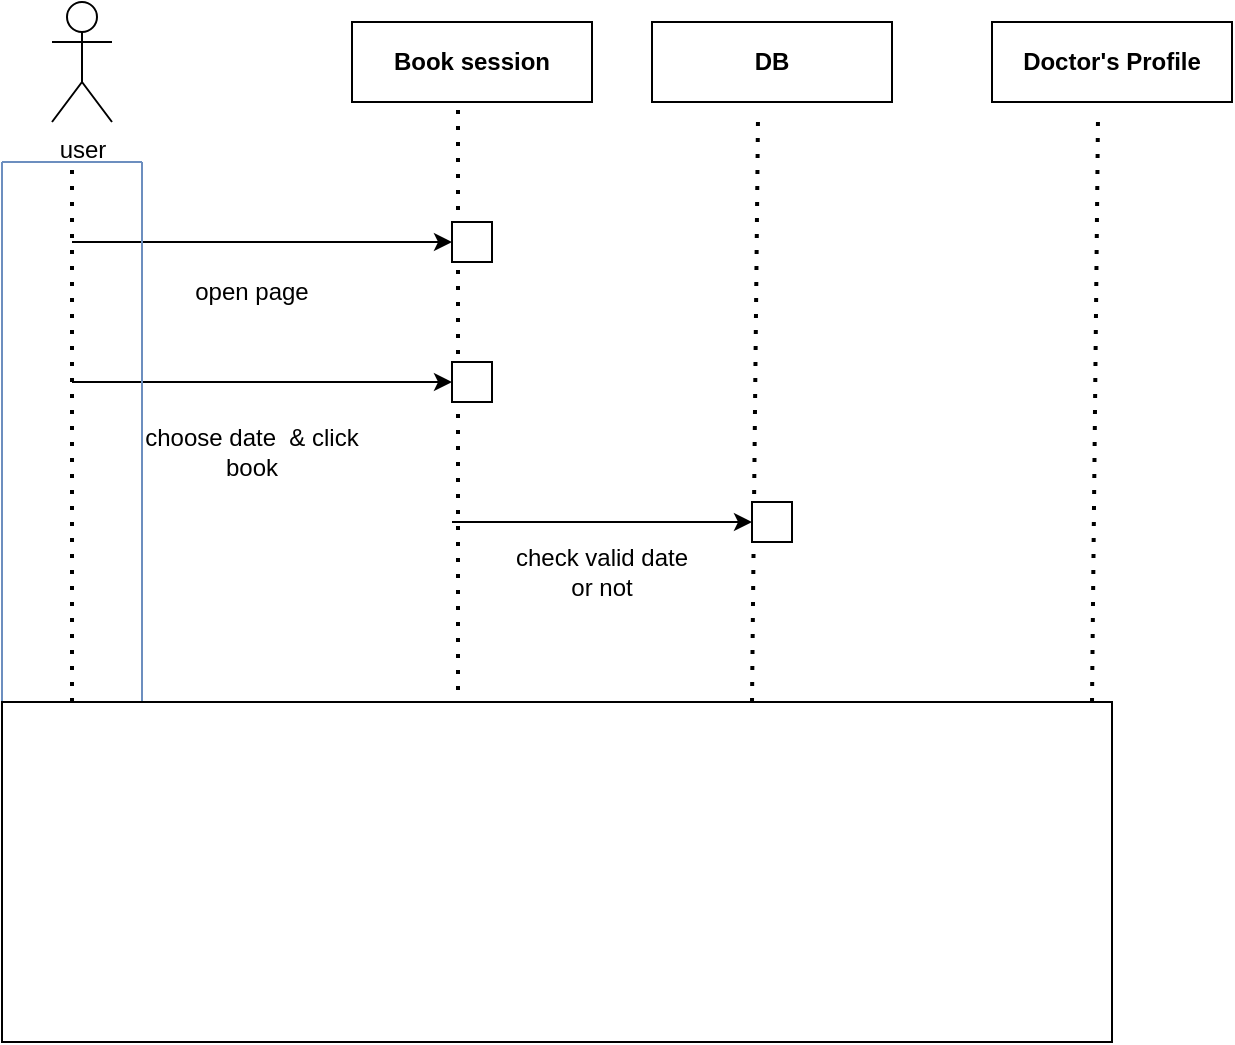 <mxfile version="22.0.8" type="github">
  <diagram name="Page-1" id="dAogdC-JHbOioMyGgXGz">
    <mxGraphModel dx="832" dy="477" grid="1" gridSize="10" guides="1" tooltips="1" connect="1" arrows="1" fold="1" page="1" pageScale="1" pageWidth="850" pageHeight="1100" math="0" shadow="0">
      <root>
        <mxCell id="0" />
        <mxCell id="1" parent="0" />
        <mxCell id="p5gfCYej2XdAUxg4_vsJ-1" value="user&lt;br&gt;" style="shape=umlActor;verticalLabelPosition=bottom;verticalAlign=top;html=1;outlineConnect=0;" vertex="1" parent="1">
          <mxGeometry x="50" y="50" width="30" height="60" as="geometry" />
        </mxCell>
        <mxCell id="p5gfCYej2XdAUxg4_vsJ-2" value="&lt;b&gt;Book session&lt;/b&gt;" style="rounded=0;whiteSpace=wrap;html=1;" vertex="1" parent="1">
          <mxGeometry x="200" y="60" width="120" height="40" as="geometry" />
        </mxCell>
        <mxCell id="p5gfCYej2XdAUxg4_vsJ-4" value="&lt;b&gt;DB&lt;/b&gt;" style="rounded=0;whiteSpace=wrap;html=1;" vertex="1" parent="1">
          <mxGeometry x="350" y="60" width="120" height="40" as="geometry" />
        </mxCell>
        <mxCell id="p5gfCYej2XdAUxg4_vsJ-5" value="" style="endArrow=none;dashed=1;html=1;dashPattern=1 3;strokeWidth=2;rounded=0;entryX=0.442;entryY=1.1;entryDx=0;entryDy=0;entryPerimeter=0;" edge="1" parent="1" target="p5gfCYej2XdAUxg4_vsJ-4">
          <mxGeometry width="50" height="50" relative="1" as="geometry">
            <mxPoint x="400" y="400" as="sourcePoint" />
            <mxPoint x="420" y="110" as="targetPoint" />
          </mxGeometry>
        </mxCell>
        <mxCell id="p5gfCYej2XdAUxg4_vsJ-6" value="&lt;b&gt;Doctor&#39;s Profile&lt;/b&gt;" style="rounded=0;whiteSpace=wrap;html=1;" vertex="1" parent="1">
          <mxGeometry x="520" y="60" width="120" height="40" as="geometry" />
        </mxCell>
        <mxCell id="p5gfCYej2XdAUxg4_vsJ-7" value="" style="endArrow=none;dashed=1;html=1;dashPattern=1 3;strokeWidth=2;rounded=0;entryX=0.442;entryY=1.1;entryDx=0;entryDy=0;entryPerimeter=0;" edge="1" parent="1" target="p5gfCYej2XdAUxg4_vsJ-6">
          <mxGeometry width="50" height="50" relative="1" as="geometry">
            <mxPoint x="570" y="400" as="sourcePoint" />
            <mxPoint x="590" y="110" as="targetPoint" />
          </mxGeometry>
        </mxCell>
        <mxCell id="p5gfCYej2XdAUxg4_vsJ-9" value="" style="endArrow=none;dashed=1;html=1;dashPattern=1 3;strokeWidth=2;rounded=0;" edge="1" parent="1">
          <mxGeometry width="50" height="50" relative="1" as="geometry">
            <mxPoint x="253" y="410" as="sourcePoint" />
            <mxPoint x="253" y="100" as="targetPoint" />
            <Array as="points">
              <mxPoint x="253" y="120" />
            </Array>
          </mxGeometry>
        </mxCell>
        <mxCell id="p5gfCYej2XdAUxg4_vsJ-10" value="" style="endArrow=classic;html=1;rounded=0;" edge="1" parent="1">
          <mxGeometry width="50" height="50" relative="1" as="geometry">
            <mxPoint x="60" y="170" as="sourcePoint" />
            <mxPoint x="250" y="170" as="targetPoint" />
          </mxGeometry>
        </mxCell>
        <mxCell id="p5gfCYej2XdAUxg4_vsJ-11" value="open page" style="text;html=1;strokeColor=none;fillColor=none;align=center;verticalAlign=middle;whiteSpace=wrap;rounded=0;" vertex="1" parent="1">
          <mxGeometry x="120" y="180" width="60" height="30" as="geometry" />
        </mxCell>
        <mxCell id="p5gfCYej2XdAUxg4_vsJ-12" value="" style="rounded=0;whiteSpace=wrap;html=1;" vertex="1" parent="1">
          <mxGeometry x="250" y="160" width="20" height="20" as="geometry" />
        </mxCell>
        <mxCell id="p5gfCYej2XdAUxg4_vsJ-13" value="" style="endArrow=classic;html=1;rounded=0;" edge="1" parent="1">
          <mxGeometry width="50" height="50" relative="1" as="geometry">
            <mxPoint x="60" y="240" as="sourcePoint" />
            <mxPoint x="250" y="240" as="targetPoint" />
          </mxGeometry>
        </mxCell>
        <mxCell id="p5gfCYej2XdAUxg4_vsJ-14" value="choose date&amp;nbsp; &amp;amp; click book" style="text;html=1;strokeColor=none;fillColor=none;align=center;verticalAlign=middle;whiteSpace=wrap;rounded=0;" vertex="1" parent="1">
          <mxGeometry x="95" y="260" width="110" height="30" as="geometry" />
        </mxCell>
        <mxCell id="p5gfCYej2XdAUxg4_vsJ-15" value="" style="rounded=0;whiteSpace=wrap;html=1;" vertex="1" parent="1">
          <mxGeometry x="250" y="230" width="20" height="20" as="geometry" />
        </mxCell>
        <mxCell id="p5gfCYej2XdAUxg4_vsJ-16" value="" style="endArrow=classic;html=1;rounded=0;" edge="1" parent="1">
          <mxGeometry width="50" height="50" relative="1" as="geometry">
            <mxPoint x="250" y="310" as="sourcePoint" />
            <mxPoint x="400" y="310" as="targetPoint" />
          </mxGeometry>
        </mxCell>
        <mxCell id="p5gfCYej2XdAUxg4_vsJ-18" value="check valid date or not" style="text;html=1;strokeColor=none;fillColor=none;align=center;verticalAlign=middle;whiteSpace=wrap;rounded=0;" vertex="1" parent="1">
          <mxGeometry x="280" y="320" width="90" height="30" as="geometry" />
        </mxCell>
        <mxCell id="p5gfCYej2XdAUxg4_vsJ-19" value="" style="rounded=0;whiteSpace=wrap;html=1;" vertex="1" parent="1">
          <mxGeometry x="400" y="300" width="20" height="20" as="geometry" />
        </mxCell>
        <mxCell id="p5gfCYej2XdAUxg4_vsJ-20" value="" style="swimlane;startSize=0;fillColor=#dae8fc;strokeColor=#6c8ebf;" vertex="1" parent="1">
          <mxGeometry x="25" y="130" width="70" height="270" as="geometry" />
        </mxCell>
        <mxCell id="p5gfCYej2XdAUxg4_vsJ-3" value="" style="endArrow=none;dashed=1;html=1;dashPattern=1 3;strokeWidth=2;rounded=0;entryX=0.5;entryY=0;entryDx=0;entryDy=0;exitX=0.5;exitY=1;exitDx=0;exitDy=0;" edge="1" parent="1" source="p5gfCYej2XdAUxg4_vsJ-20" target="p5gfCYej2XdAUxg4_vsJ-20">
          <mxGeometry width="50" height="50" relative="1" as="geometry">
            <mxPoint x="58.48" y="483" as="sourcePoint" />
            <mxPoint x="61.52" y="187" as="targetPoint" />
          </mxGeometry>
        </mxCell>
        <mxCell id="p5gfCYej2XdAUxg4_vsJ-22" value="" style="rounded=0;whiteSpace=wrap;html=1;" vertex="1" parent="1">
          <mxGeometry x="25" y="400" width="555" height="170" as="geometry" />
        </mxCell>
      </root>
    </mxGraphModel>
  </diagram>
</mxfile>
